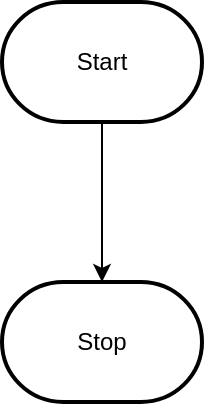 <mxfile>
    <diagram id="HIP3nbAZw_EuaXWnEj3U" name="Page-1">
        <mxGraphModel dx="443" dy="296" grid="1" gridSize="10" guides="1" tooltips="1" connect="1" arrows="1" fold="1" page="1" pageScale="1" pageWidth="850" pageHeight="1100" math="0" shadow="0">
            <root>
                <mxCell id="0"/>
                <mxCell id="1" parent="0"/>
                <mxCell id="4" style="edgeStyle=orthogonalEdgeStyle;html=1;rounded=0;" edge="1" parent="1" source="2" target="3">
                    <mxGeometry relative="1" as="geometry"/>
                </mxCell>
                <mxCell id="2" value="Start" style="strokeWidth=2;html=1;shape=mxgraph.flowchart.terminator;whiteSpace=wrap;" parent="1" vertex="1">
                    <mxGeometry x="230" y="310" width="100" height="60" as="geometry"/>
                </mxCell>
                <mxCell id="3" value="Stop" style="strokeWidth=2;html=1;shape=mxgraph.flowchart.terminator;whiteSpace=wrap;" parent="1" vertex="1">
                    <mxGeometry x="230" y="450" width="100" height="60" as="geometry"/>
                </mxCell>
            </root>
        </mxGraphModel>
    </diagram>
</mxfile>
+---------------------+
|      Start          |
+---------------------+
          |
          v
+---------------------+
| counter = 1         |
| answer = 0          |
+---------------------+
          |
          v
+----------------------------+
| Get userNumber from input |
+----------------------------+
          |
          v
+-----------------------------+
| Is counter <= userNumber?  |<-----------------+
+-----------------------------+                  |
         |Yes                                     |
         v                                        |
+-----------------------------+                  |
| answer = answer + counter   |                  |
| counter = counter + 1       |                  |
+-----------------------------+                  |
         |                                        |
         +----------------------------------------+
         |
         No
         v
+-----------------------------+
| Output sum using loop       |
| and formula                 |
+-----------------------------+
         |
         v
+---------------------+
|        End          |
+---------------------+

